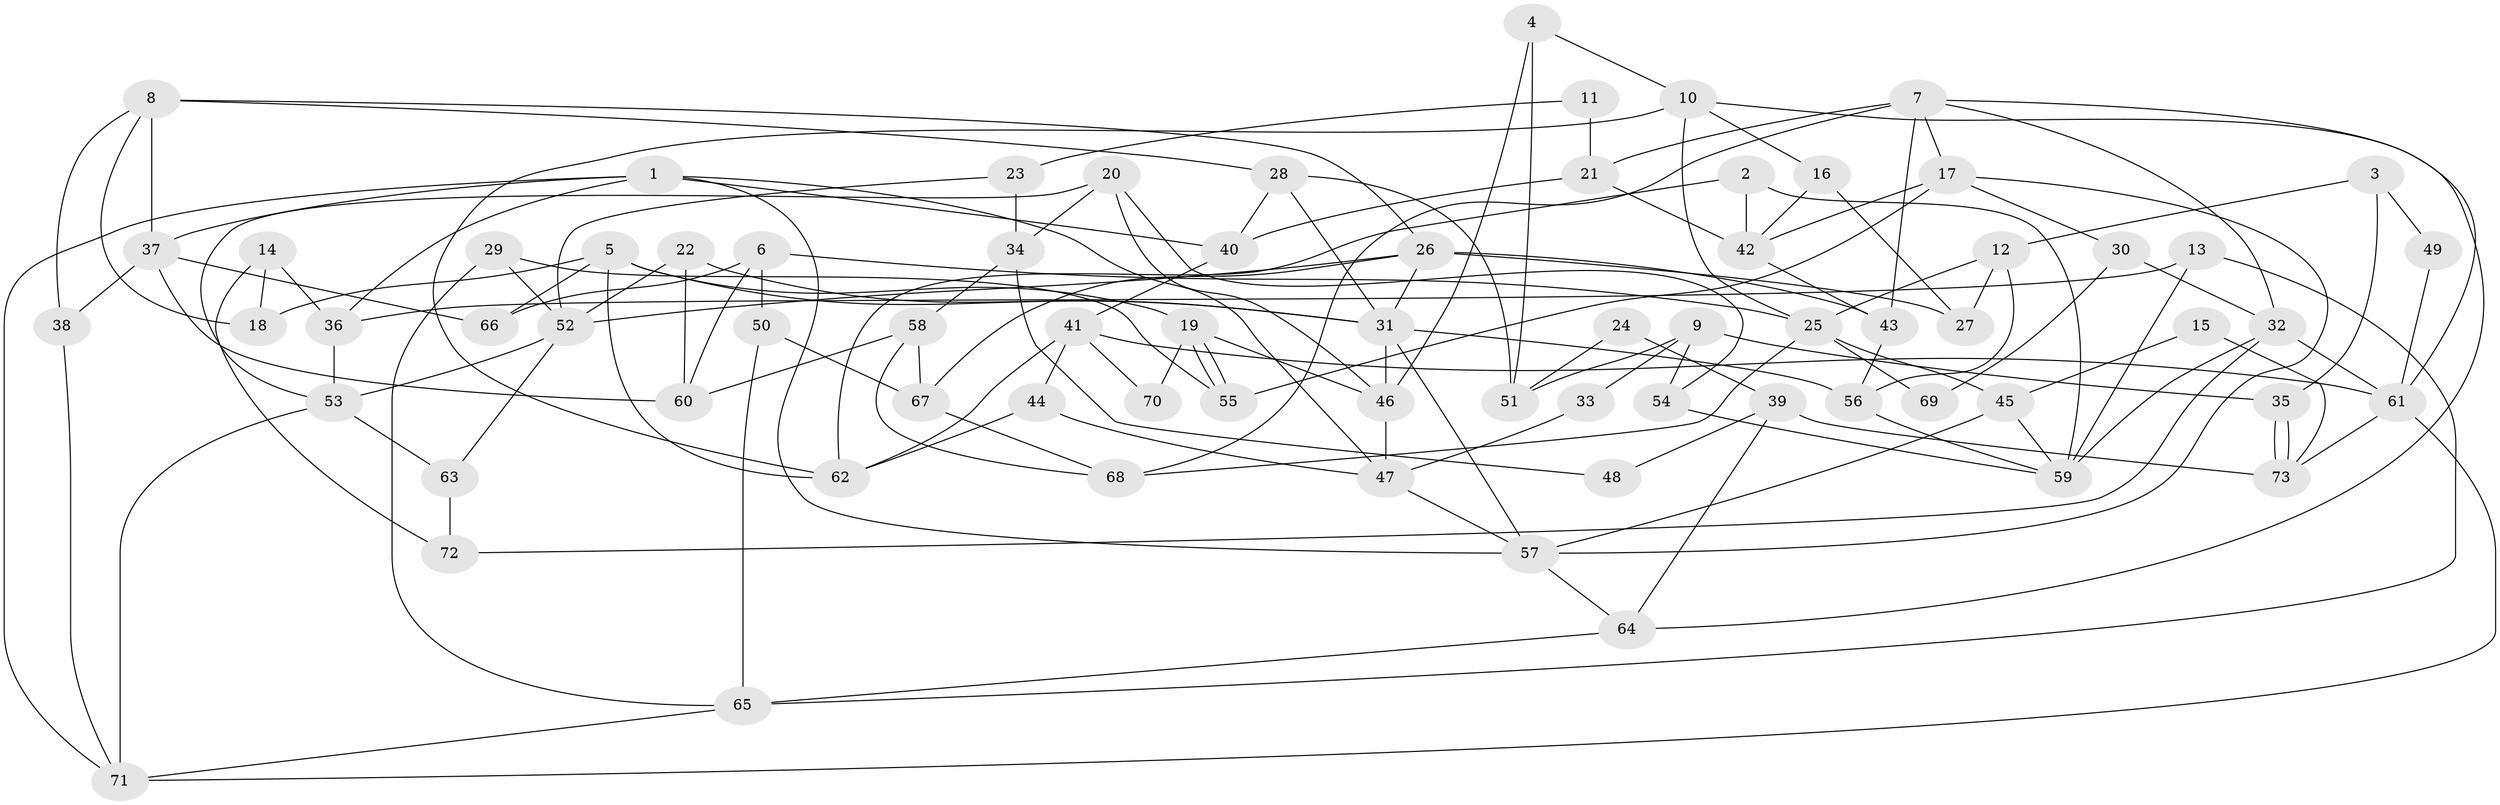 // coarse degree distribution, {7: 0.019230769230769232, 16: 0.019230769230769232, 3: 0.3076923076923077, 8: 0.038461538461538464, 14: 0.019230769230769232, 9: 0.019230769230769232, 5: 0.11538461538461539, 4: 0.25, 2: 0.15384615384615385, 6: 0.057692307692307696}
// Generated by graph-tools (version 1.1) at 2025/50/03/04/25 22:50:56]
// undirected, 73 vertices, 146 edges
graph export_dot {
  node [color=gray90,style=filled];
  1;
  2;
  3;
  4;
  5;
  6;
  7;
  8;
  9;
  10;
  11;
  12;
  13;
  14;
  15;
  16;
  17;
  18;
  19;
  20;
  21;
  22;
  23;
  24;
  25;
  26;
  27;
  28;
  29;
  30;
  31;
  32;
  33;
  34;
  35;
  36;
  37;
  38;
  39;
  40;
  41;
  42;
  43;
  44;
  45;
  46;
  47;
  48;
  49;
  50;
  51;
  52;
  53;
  54;
  55;
  56;
  57;
  58;
  59;
  60;
  61;
  62;
  63;
  64;
  65;
  66;
  67;
  68;
  69;
  70;
  71;
  72;
  73;
  1 -- 47;
  1 -- 37;
  1 -- 36;
  1 -- 40;
  1 -- 57;
  1 -- 71;
  2 -- 59;
  2 -- 42;
  2 -- 62;
  3 -- 12;
  3 -- 35;
  3 -- 49;
  4 -- 46;
  4 -- 10;
  4 -- 51;
  5 -- 31;
  5 -- 62;
  5 -- 18;
  5 -- 19;
  5 -- 66;
  6 -- 25;
  6 -- 60;
  6 -- 50;
  6 -- 66;
  7 -- 32;
  7 -- 43;
  7 -- 17;
  7 -- 21;
  7 -- 61;
  7 -- 68;
  8 -- 26;
  8 -- 37;
  8 -- 18;
  8 -- 28;
  8 -- 38;
  9 -- 54;
  9 -- 51;
  9 -- 33;
  9 -- 35;
  10 -- 64;
  10 -- 62;
  10 -- 16;
  10 -- 25;
  11 -- 21;
  11 -- 23;
  12 -- 25;
  12 -- 56;
  12 -- 27;
  13 -- 36;
  13 -- 65;
  13 -- 59;
  14 -- 18;
  14 -- 36;
  14 -- 72;
  15 -- 45;
  15 -- 73;
  16 -- 42;
  16 -- 27;
  17 -- 57;
  17 -- 30;
  17 -- 42;
  17 -- 55;
  19 -- 55;
  19 -- 55;
  19 -- 46;
  19 -- 70;
  20 -- 46;
  20 -- 53;
  20 -- 34;
  20 -- 54;
  21 -- 40;
  21 -- 42;
  22 -- 31;
  22 -- 52;
  22 -- 60;
  23 -- 34;
  23 -- 52;
  24 -- 51;
  24 -- 39;
  25 -- 68;
  25 -- 45;
  25 -- 69;
  26 -- 27;
  26 -- 31;
  26 -- 43;
  26 -- 52;
  26 -- 67;
  28 -- 31;
  28 -- 40;
  28 -- 51;
  29 -- 52;
  29 -- 55;
  29 -- 65;
  30 -- 32;
  30 -- 69;
  31 -- 57;
  31 -- 56;
  31 -- 46;
  32 -- 61;
  32 -- 59;
  32 -- 72;
  33 -- 47;
  34 -- 58;
  34 -- 48;
  35 -- 73;
  35 -- 73;
  36 -- 53;
  37 -- 60;
  37 -- 66;
  37 -- 38;
  38 -- 71;
  39 -- 64;
  39 -- 73;
  39 -- 48;
  40 -- 41;
  41 -- 61;
  41 -- 44;
  41 -- 62;
  41 -- 70;
  42 -- 43;
  43 -- 56;
  44 -- 62;
  44 -- 47;
  45 -- 57;
  45 -- 59;
  46 -- 47;
  47 -- 57;
  49 -- 61;
  50 -- 65;
  50 -- 67;
  52 -- 53;
  52 -- 63;
  53 -- 63;
  53 -- 71;
  54 -- 59;
  56 -- 59;
  57 -- 64;
  58 -- 67;
  58 -- 68;
  58 -- 60;
  61 -- 71;
  61 -- 73;
  63 -- 72;
  64 -- 65;
  65 -- 71;
  67 -- 68;
}
